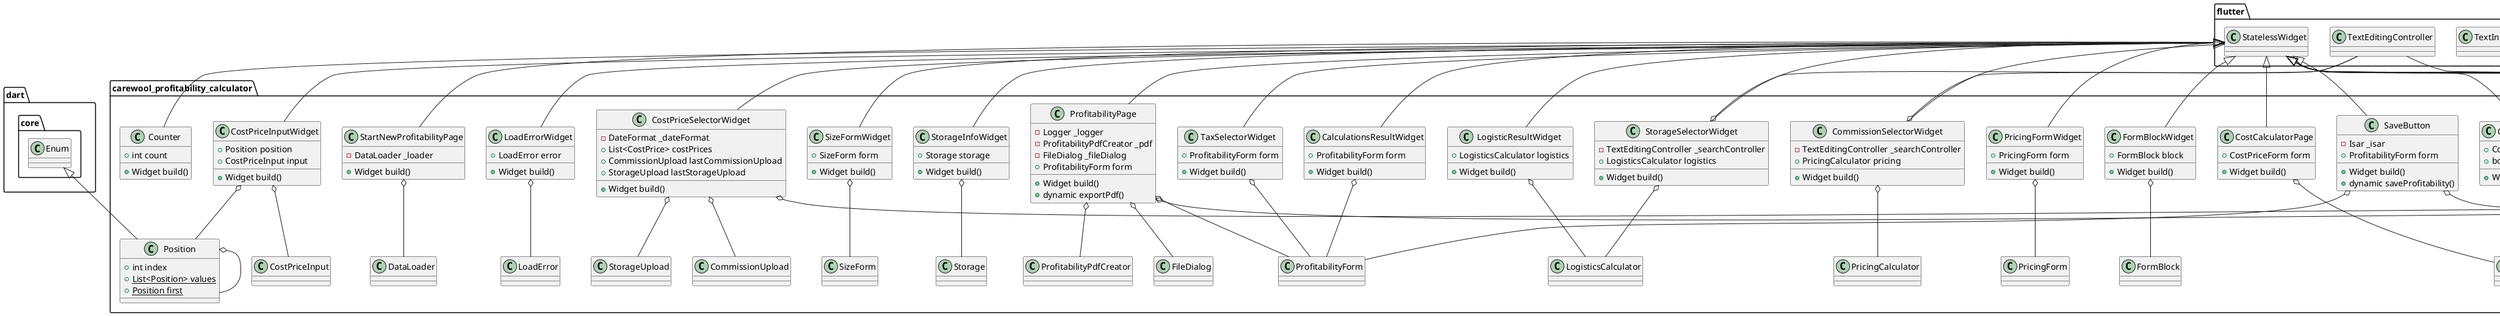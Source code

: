 @startuml
set namespaceSeparator ::

class "carewool_profitability_calculator::App" {
  -AppRouter _router
  +Widget build()
}

"carewool_profitability_calculator::App" o-- "carewool_profitability_calculator::AppRouter"
"flutter::StatelessWidget" <|-- "carewool_profitability_calculator::App"

class "carewool_profitability_calculator::BottomTotalBar" {
  -Isar _isar
  -Logger _logger
  +CostPriceForm form
  +Widget build()
  +dynamic saveProduct()
  +void onProfitabilityTap()
}

"carewool_profitability_calculator::BottomTotalBar" o-- "isar::Isar"
"carewool_profitability_calculator::BottomTotalBar" o-- "logger::Logger"
"carewool_profitability_calculator::BottomTotalBar" o-- "carewool_profitability_calculator::CostPriceForm"
"flutter::StatelessWidget" <|-- "carewool_profitability_calculator::BottomTotalBar"

class "carewool_profitability_calculator::CostPriceFormWidget" {
  +CostPriceForm form
  +bool isNameLocked
  +Widget build()
}

"carewool_profitability_calculator::CostPriceFormWidget" o-- "carewool_profitability_calculator::CostPriceForm"
"flutter::StatelessWidget" <|-- "carewool_profitability_calculator::CostPriceFormWidget"

class "carewool_profitability_calculator::CostPriceInputWidget" {
  +Position position
  +CostPriceInput input
  +Widget build()
}

"carewool_profitability_calculator::CostPriceInputWidget" o-- "carewool_profitability_calculator::Position"
"carewool_profitability_calculator::CostPriceInputWidget" o-- "carewool_profitability_calculator::CostPriceInput"
"flutter::StatelessWidget" <|-- "carewool_profitability_calculator::CostPriceInputWidget"

class "carewool_profitability_calculator::EditBottomTotalBar" {
  -Isar _isar
  -Logger _logger
  +EditWrap editWrap
  +Widget build()
  +dynamic saveChanges()
}

"carewool_profitability_calculator::EditBottomTotalBar" o-- "isar::Isar"
"carewool_profitability_calculator::EditBottomTotalBar" o-- "logger::Logger"
"carewool_profitability_calculator::EditBottomTotalBar" o-- "carewool_profitability_calculator::EditWrap"
"flutter::StatelessWidget" <|-- "carewool_profitability_calculator::EditBottomTotalBar"

class "carewool_profitability_calculator::FormBlockWidget" {
  +FormBlock block
  +Widget build()
}

"carewool_profitability_calculator::FormBlockWidget" o-- "carewool_profitability_calculator::FormBlock"
"flutter::StatelessWidget" <|-- "carewool_profitability_calculator::FormBlockWidget"

class "carewool_profitability_calculator::Position" {
  +int index
  {static} +List<Position> values
  {static} +Position first
}

"carewool_profitability_calculator::Position" o-- "carewool_profitability_calculator::Position"
"dart::core::Enum" <|-- "carewool_profitability_calculator::Position"

class "carewool_profitability_calculator::CostPriceHistoryPage" {
  -DatabaseExporter _exporter
  -Isar _isar
  +Widget build()
  +dynamic onRemoveAll()
  +void onRemoveTap()
}

"carewool_profitability_calculator::CostPriceHistoryPage" o-- "carewool_profitability_calculator::DatabaseExporter"
"carewool_profitability_calculator::CostPriceHistoryPage" o-- "isar::Isar"
"flutter::StatelessWidget" <|-- "carewool_profitability_calculator::CostPriceHistoryPage"

class "carewool_profitability_calculator::CostCalculatorPage" {
  +CostPriceForm form
  +Widget build()
}

"carewool_profitability_calculator::CostCalculatorPage" o-- "carewool_profitability_calculator::CostPriceForm"
"flutter::StatelessWidget" <|-- "carewool_profitability_calculator::CostCalculatorPage"

class "carewool_profitability_calculator::DefaultPage" {
  +Widget build()
}

"flutter::StatelessWidget" <|-- "carewool_profitability_calculator::DefaultPage"

class "carewool_profitability_calculator::EditCostPricePage" {
  +EditWrap editWrap
  +Widget build()
}

"carewool_profitability_calculator::EditCostPricePage" o-- "carewool_profitability_calculator::EditWrap"
"flutter::StatelessWidget" <|-- "carewool_profitability_calculator::EditCostPricePage"

class "carewool_profitability_calculator::StartUploadWidget" {
  -DateFormat _formatter
  +ExcelUploader uploader
  +Widget build()
}

"carewool_profitability_calculator::StartUploadWidget" o-- "intl::DateFormat"
"carewool_profitability_calculator::StartUploadWidget" o-- "carewool_profitability_calculator::ExcelUploader"
"flutter::StatelessWidget" <|-- "carewool_profitability_calculator::StartUploadWidget"

class "carewool_profitability_calculator::UploadingWidget" {
  +ExcelUploader uploader
  +Widget build()
}

"carewool_profitability_calculator::UploadingWidget" o-- "carewool_profitability_calculator::ExcelUploader"
"flutter::StatelessWidget" <|-- "carewool_profitability_calculator::UploadingWidget"

class "carewool_profitability_calculator::ExcelUploadPage" {
  -ExcelUploader _uploader
  +Widget build()
}

"carewool_profitability_calculator::ExcelUploadPage" o-- "carewool_profitability_calculator::ExcelUploader"
"flutter::StatelessWidget" <|-- "carewool_profitability_calculator::ExcelUploadPage"

class "carewool_profitability_calculator::ImportPage" {
  -Logger _logger
  -DatabaseImporter _importer
  +Widget build()
  +dynamic importData()
}

"carewool_profitability_calculator::ImportPage" o-- "logger::Logger"
"carewool_profitability_calculator::ImportPage" o-- "carewool_profitability_calculator::DatabaseImporter"
"flutter::StatelessWidget" <|-- "carewool_profitability_calculator::ImportPage"

class "carewool_profitability_calculator::PricingFormWidget" {
  +PricingForm form
  +Widget build()
}

"carewool_profitability_calculator::PricingFormWidget" o-- "carewool_profitability_calculator::PricingForm"
"flutter::StatelessWidget" <|-- "carewool_profitability_calculator::PricingFormWidget"

class "carewool_profitability_calculator::CalculationsResultWidget" {
  +ProfitabilityForm form
  +Widget build()
}

"carewool_profitability_calculator::CalculationsResultWidget" o-- "carewool_profitability_calculator::ProfitabilityForm"
"flutter::StatelessWidget" <|-- "carewool_profitability_calculator::CalculationsResultWidget"

class "carewool_profitability_calculator::LogisticResultWidget" {
  +LogisticsCalculator logistics
  +Widget build()
}

"carewool_profitability_calculator::LogisticResultWidget" o-- "carewool_profitability_calculator::LogisticsCalculator"
"flutter::StatelessWidget" <|-- "carewool_profitability_calculator::LogisticResultWidget"

class "carewool_profitability_calculator::SaveButton" {
  -Isar _isar
  +ProfitabilityForm form
  +Widget build()
  +dynamic saveProfitability()
}

"carewool_profitability_calculator::SaveButton" o-- "isar::Isar"
"carewool_profitability_calculator::SaveButton" o-- "carewool_profitability_calculator::ProfitabilityForm"
"flutter::StatelessWidget" <|-- "carewool_profitability_calculator::SaveButton"

class "carewool_profitability_calculator::CommissionSelectorWidget" {
  -TextEditingController _searchController
  +PricingCalculator pricing
  +Widget build()
}

"carewool_profitability_calculator::CommissionSelectorWidget" o-- "flutter::TextEditingController"
"carewool_profitability_calculator::CommissionSelectorWidget" o-- "carewool_profitability_calculator::PricingCalculator"
"flutter::StatelessWidget" <|-- "carewool_profitability_calculator::CommissionSelectorWidget"

class "carewool_profitability_calculator::StorageInfoWidget" {
  +Storage storage
  +Widget build()
}

"carewool_profitability_calculator::StorageInfoWidget" o-- "carewool_profitability_calculator::Storage"
"flutter::StatelessWidget" <|-- "carewool_profitability_calculator::StorageInfoWidget"

class "carewool_profitability_calculator::StorageSelectorWidget" {
  -TextEditingController _searchController
  +LogisticsCalculator logistics
  +Widget build()
}

"carewool_profitability_calculator::StorageSelectorWidget" o-- "flutter::TextEditingController"
"carewool_profitability_calculator::StorageSelectorWidget" o-- "carewool_profitability_calculator::LogisticsCalculator"
"flutter::StatelessWidget" <|-- "carewool_profitability_calculator::StorageSelectorWidget"

class "carewool_profitability_calculator::TaxSelectorWidget" {
  +ProfitabilityForm form
  +Widget build()
}

"carewool_profitability_calculator::TaxSelectorWidget" o-- "carewool_profitability_calculator::ProfitabilityForm"
"flutter::StatelessWidget" <|-- "carewool_profitability_calculator::TaxSelectorWidget"

class "carewool_profitability_calculator::SizeFormWidget" {
  +SizeForm form
  +Widget build()
}

"carewool_profitability_calculator::SizeFormWidget" o-- "carewool_profitability_calculator::SizeForm"
"flutter::StatelessWidget" <|-- "carewool_profitability_calculator::SizeFormWidget"

class "carewool_profitability_calculator::SizeInputWidget" {
  +String label
  +TextEditingController controller
  +String? Function(String?) validate
  +TextInputAction action
  +Widget build()
}

"carewool_profitability_calculator::SizeInputWidget" o-- "flutter::TextEditingController"
"carewool_profitability_calculator::SizeInputWidget" o-- "null::String Function(String)"
"carewool_profitability_calculator::SizeInputWidget" o-- "flutter::TextInputAction"
"flutter::StatelessWidget" <|-- "carewool_profitability_calculator::SizeInputWidget"

class "carewool_profitability_calculator::ProfitabilityCalcHistoryPage" {
  -DateFormat _date
  -NumberFormat _number
  -Isar _isar
  +Widget build()
  +dynamic onRemoveAll()
  +void onRemoveTap()
}

"carewool_profitability_calculator::ProfitabilityCalcHistoryPage" o-- "intl::DateFormat"
"carewool_profitability_calculator::ProfitabilityCalcHistoryPage" o-- "intl::NumberFormat"
"carewool_profitability_calculator::ProfitabilityCalcHistoryPage" o-- "isar::Isar"
"flutter::StatelessWidget" <|-- "carewool_profitability_calculator::ProfitabilityCalcHistoryPage"

class "carewool_profitability_calculator::ProfitabilityPage" {
  -Logger _logger
  -ProfitabilityPdfCreator _pdf
  -FileDialog _fileDialog
  +ProfitabilityForm form
  +Widget build()
  +dynamic exportPdf()
}

"carewool_profitability_calculator::ProfitabilityPage" o-- "logger::Logger"
"carewool_profitability_calculator::ProfitabilityPage" o-- "carewool_profitability_calculator::ProfitabilityPdfCreator"
"carewool_profitability_calculator::ProfitabilityPage" o-- "carewool_profitability_calculator::FileDialog"
"carewool_profitability_calculator::ProfitabilityPage" o-- "carewool_profitability_calculator::ProfitabilityForm"
"flutter::StatelessWidget" <|-- "carewool_profitability_calculator::ProfitabilityPage"

class "carewool_profitability_calculator::CostPriceSelectorWidget" {
  -DateFormat _dateFormat
  +List<CostPrice> costPrices
  +CommissionUpload lastCommissionUpload
  +StorageUpload lastStorageUpload
  +Widget build()
}

"carewool_profitability_calculator::CostPriceSelectorWidget" o-- "intl::DateFormat"
"carewool_profitability_calculator::CostPriceSelectorWidget" o-- "carewool_profitability_calculator::CommissionUpload"
"carewool_profitability_calculator::CostPriceSelectorWidget" o-- "carewool_profitability_calculator::StorageUpload"
"flutter::StatelessWidget" <|-- "carewool_profitability_calculator::CostPriceSelectorWidget"

class "carewool_profitability_calculator::LoadErrorWidget" {
  +LoadError error
  +Widget build()
}

"carewool_profitability_calculator::LoadErrorWidget" o-- "carewool_profitability_calculator::LoadError"
"flutter::StatelessWidget" <|-- "carewool_profitability_calculator::LoadErrorWidget"

class "carewool_profitability_calculator::StartNewProfitabilityPage" {
  -DataLoader _loader
  +Widget build()
}

"carewool_profitability_calculator::StartNewProfitabilityPage" o-- "carewool_profitability_calculator::DataLoader"
"flutter::StatelessWidget" <|-- "carewool_profitability_calculator::StartNewProfitabilityPage"

class "carewool_profitability_calculator::SideBar" {
  -Isar _isar
  -ExcelUploader _uploader
  +dynamic costPricesFuture
  +dynamic lastUpdateFuture
  +dynamic profitabilityCalcFuture
  +Widget build()
}

"carewool_profitability_calculator::SideBar" o-- "isar::Isar"
"carewool_profitability_calculator::SideBar" o-- "carewool_profitability_calculator::ExcelUploader"
"flutter::StatelessWidget" <|-- "carewool_profitability_calculator::SideBar"

class "carewool_profitability_calculator::Counter" {
  +int count
  +Widget build()
}

"flutter::StatelessWidget" <|-- "carewool_profitability_calculator::Counter"


@enduml